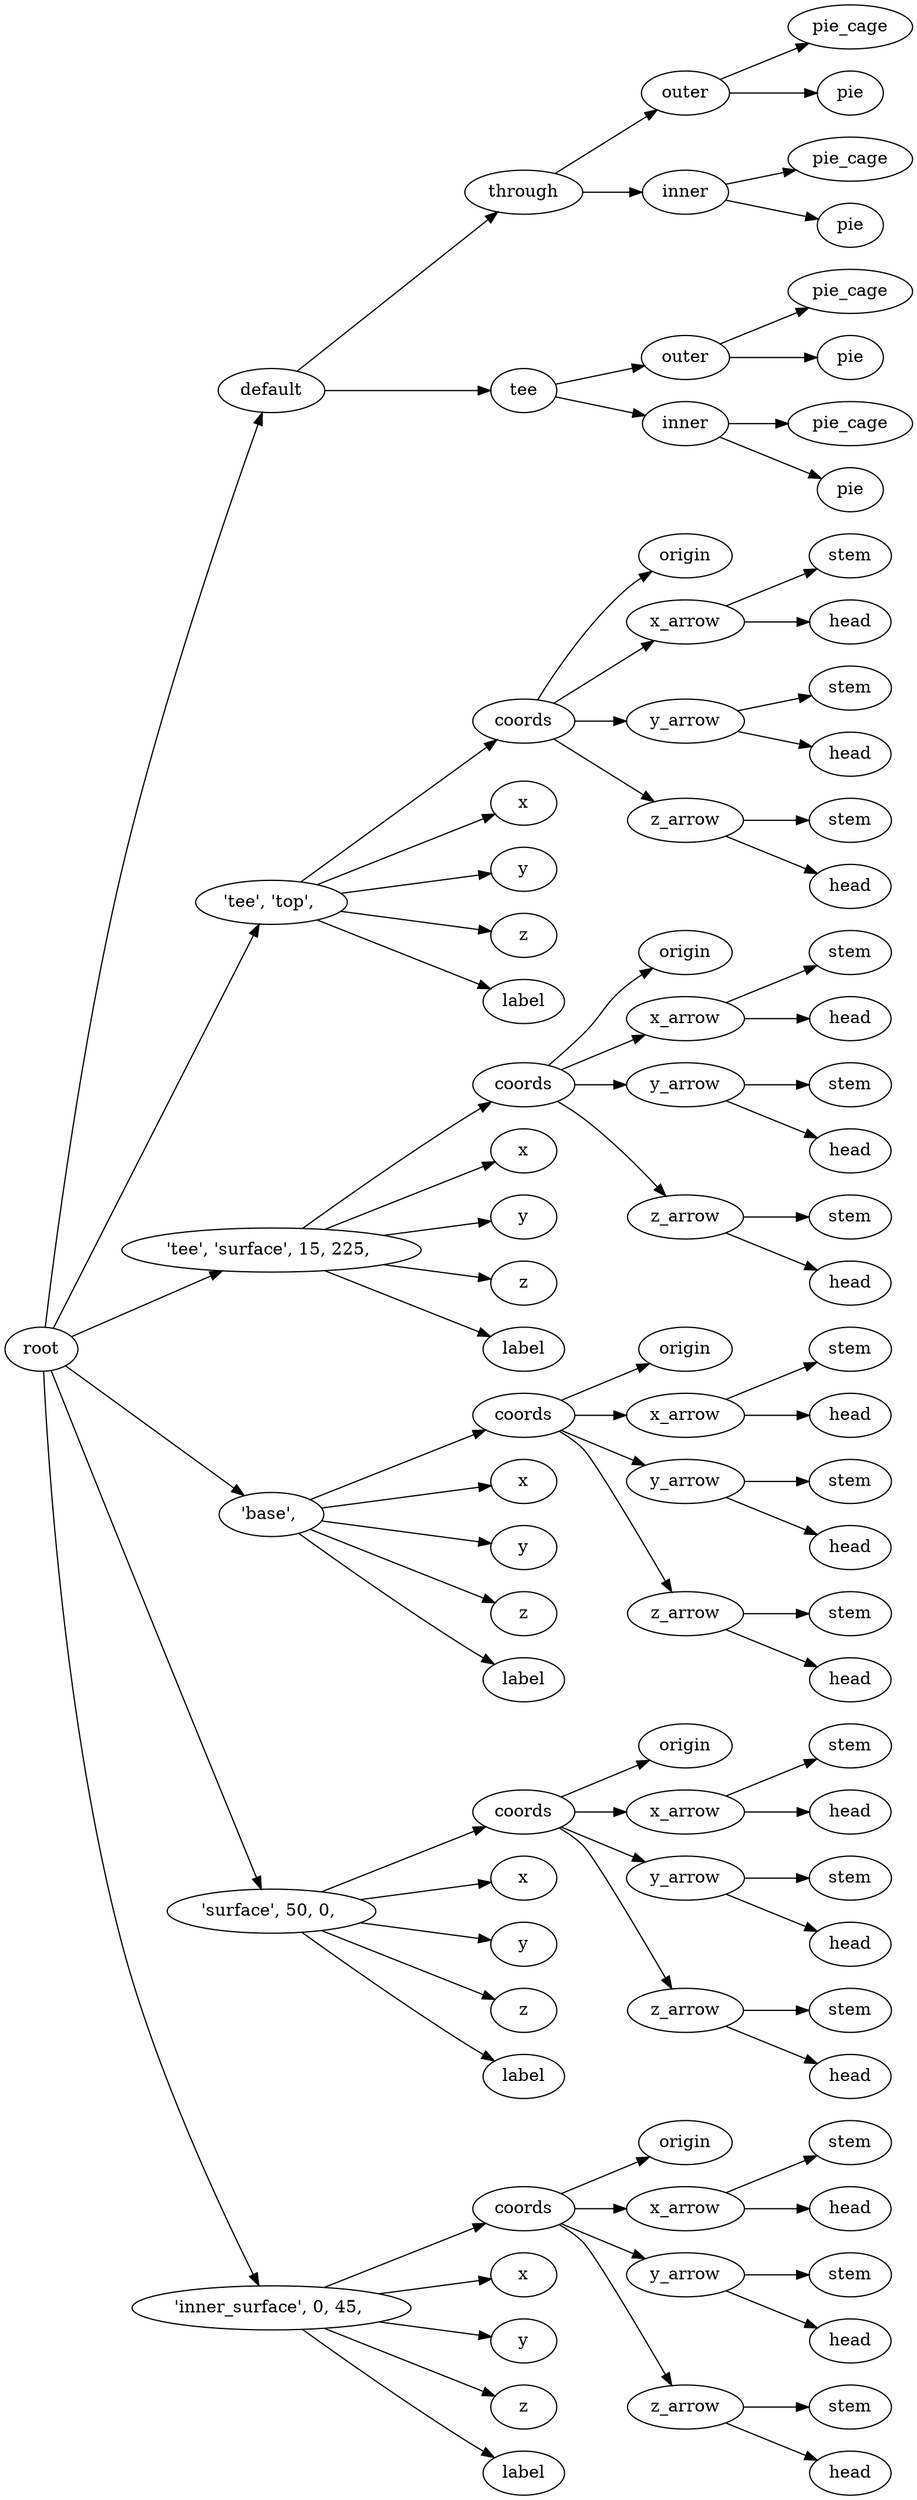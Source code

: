 digraph default {
	graph [rankdir=LR]
	root_109 [label=root href="javascript:s=&quot;\(\)\nNone&quot;; console.log(s); alert(s);"]
	default_110 [label=default href="javascript:s=&quot;\(&#x27;default&#x27;,\)\nTeePipe&quot;; console.log(s); alert(s);" tooltip=TeePipe]
	through_111 [label=through href="javascript:s=&quot;\(&#x27;default&#x27;,\ &#x27;through&#x27;\)\nPipe&quot;; console.log(s); alert(s);" tooltip=Pipe]
	outer_112 [label=outer href="javascript:s=&quot;\(&#x27;default&#x27;,\ &#x27;through&#x27;,\ &#x27;outer&#x27;\)\nPie&quot;; console.log(s); alert(s);" tooltip=Pie]
	pie_cage_113 [label=pie_cage href="javascript:s=&quot;\(&#x27;default&#x27;,\ &#x27;through&#x27;,\ &#x27;outer&#x27;,\ &#x27;pie_cage&#x27;\)\nCylinder&quot;; console.log(s); alert(s);" tooltip=Cylinder]
	pie_114 [label=pie href="javascript:s=&quot;\(&#x27;default&#x27;,\ &#x27;through&#x27;,\ &#x27;outer&#x27;,\ &#x27;pie&#x27;\)\nRotateExtrude&quot;; console.log(s); alert(s);" tooltip=RotateExtrude]
	inner_115 [label=inner href="javascript:s=&quot;\(&#x27;default&#x27;,\ &#x27;through&#x27;,\ &#x27;inner&#x27;\)\nPie&quot;; console.log(s); alert(s);" tooltip=Pie]
	pie_cage_116 [label=pie_cage href="javascript:s=&quot;\(&#x27;default&#x27;,\ &#x27;through&#x27;,\ &#x27;inner&#x27;,\ &#x27;pie_cage&#x27;\)\nCylinder&quot;; console.log(s); alert(s);" tooltip=Cylinder]
	pie_117 [label=pie href="javascript:s=&quot;\(&#x27;default&#x27;,\ &#x27;through&#x27;,\ &#x27;inner&#x27;,\ &#x27;pie&#x27;\)\nRotateExtrude&quot;; console.log(s); alert(s);" tooltip=RotateExtrude]
	tee_118 [label=tee href="javascript:s=&quot;\(&#x27;default&#x27;,\ &#x27;tee&#x27;\)\nPipe&quot;; console.log(s); alert(s);" tooltip=Pipe]
	outer_119 [label=outer href="javascript:s=&quot;\(&#x27;default&#x27;,\ &#x27;tee&#x27;,\ &#x27;outer&#x27;\)\nPie&quot;; console.log(s); alert(s);" tooltip=Pie]
	pie_cage_120 [label=pie_cage href="javascript:s=&quot;\(&#x27;default&#x27;,\ &#x27;tee&#x27;,\ &#x27;outer&#x27;,\ &#x27;pie_cage&#x27;\)\nCylinder&quot;; console.log(s); alert(s);" tooltip=Cylinder]
	pie_121 [label=pie href="javascript:s=&quot;\(&#x27;default&#x27;,\ &#x27;tee&#x27;,\ &#x27;outer&#x27;,\ &#x27;pie&#x27;\)\nRotateExtrude&quot;; console.log(s); alert(s);" tooltip=RotateExtrude]
	inner_122 [label=inner href="javascript:s=&quot;\(&#x27;default&#x27;,\ &#x27;tee&#x27;,\ &#x27;inner&#x27;\)\nPie&quot;; console.log(s); alert(s);" tooltip=Pie]
	pie_cage_123 [label=pie_cage href="javascript:s=&quot;\(&#x27;default&#x27;,\ &#x27;tee&#x27;,\ &#x27;inner&#x27;,\ &#x27;pie_cage&#x27;\)\nCylinder&quot;; console.log(s); alert(s);" tooltip=Cylinder]
	pie_124 [label=pie href="javascript:s=&quot;\(&#x27;default&#x27;,\ &#x27;tee&#x27;,\ &#x27;inner&#x27;,\ &#x27;pie&#x27;\)\nRotateExtrude&quot;; console.log(s); alert(s);" tooltip=RotateExtrude]
	125 [label="'tee',\ 'top',\ " href="javascript:s=&quot;\(&quot;&#x27;tee&#x27;,\ &#x27;top&#x27;,\ &quot;,\)\nAnnotatedCoordinates&quot;; console.log(s); alert(s);" tooltip=AnnotatedCoordinates]
	coords_126 [label=coords href="javascript:s=&quot;\(&quot;&#x27;tee&#x27;,\ &#x27;top&#x27;,\ &quot;,\ &#x27;coords&#x27;\)\nCoordinates&quot;; console.log(s); alert(s);" tooltip=Coordinates]
	origin_127 [label=origin href="javascript:s=&quot;\(&quot;&#x27;tee&#x27;,\ &#x27;top&#x27;,\ &quot;,\ &#x27;coords&#x27;,\ &#x27;origin&#x27;\)\nCoordinatesCage&quot;; console.log(s); alert(s);" tooltip=CoordinatesCage]
	x_arrow_128 [label=x_arrow href="javascript:s=&quot;\(&quot;&#x27;tee&#x27;,\ &#x27;top&#x27;,\ &quot;,\ &#x27;coords&#x27;,\ &#x27;x_arrow&#x27;\)\nArrow&quot;; console.log(s); alert(s);" tooltip=Arrow]
	stem_129 [label=stem href="javascript:s=&quot;\(&quot;&#x27;tee&#x27;,\ &#x27;top&#x27;,\ &quot;,\ &#x27;coords&#x27;,\ &#x27;x_arrow&#x27;,\ &#x27;stem&#x27;\)\nCone&quot;; console.log(s); alert(s);" tooltip=Cone]
	head_130 [label=head href="javascript:s=&quot;\(&quot;&#x27;tee&#x27;,\ &#x27;top&#x27;,\ &quot;,\ &#x27;coords&#x27;,\ &#x27;x_arrow&#x27;,\ &#x27;head&#x27;\)\nCone&quot;; console.log(s); alert(s);" tooltip=Cone]
	y_arrow_131 [label=y_arrow href="javascript:s=&quot;\(&quot;&#x27;tee&#x27;,\ &#x27;top&#x27;,\ &quot;,\ &#x27;coords&#x27;,\ &#x27;y_arrow&#x27;\)\nArrow&quot;; console.log(s); alert(s);" tooltip=Arrow]
	stem_132 [label=stem href="javascript:s=&quot;\(&quot;&#x27;tee&#x27;,\ &#x27;top&#x27;,\ &quot;,\ &#x27;coords&#x27;,\ &#x27;y_arrow&#x27;,\ &#x27;stem&#x27;\)\nCone&quot;; console.log(s); alert(s);" tooltip=Cone]
	head_133 [label=head href="javascript:s=&quot;\(&quot;&#x27;tee&#x27;,\ &#x27;top&#x27;,\ &quot;,\ &#x27;coords&#x27;,\ &#x27;y_arrow&#x27;,\ &#x27;head&#x27;\)\nCone&quot;; console.log(s); alert(s);" tooltip=Cone]
	z_arrow_134 [label=z_arrow href="javascript:s=&quot;\(&quot;&#x27;tee&#x27;,\ &#x27;top&#x27;,\ &quot;,\ &#x27;coords&#x27;,\ &#x27;z_arrow&#x27;\)\nArrow&quot;; console.log(s); alert(s);" tooltip=Arrow]
	stem_135 [label=stem href="javascript:s=&quot;\(&quot;&#x27;tee&#x27;,\ &#x27;top&#x27;,\ &quot;,\ &#x27;coords&#x27;,\ &#x27;z_arrow&#x27;,\ &#x27;stem&#x27;\)\nCone&quot;; console.log(s); alert(s);" tooltip=Cone]
	head_136 [label=head href="javascript:s=&quot;\(&quot;&#x27;tee&#x27;,\ &#x27;top&#x27;,\ &quot;,\ &#x27;coords&#x27;,\ &#x27;z_arrow&#x27;,\ &#x27;head&#x27;\)\nCone&quot;; console.log(s); alert(s);" tooltip=Cone]
	x_137 [label=x href="javascript:s=&quot;\(&quot;&#x27;tee&#x27;,\ &#x27;top&#x27;,\ &quot;,\ &#x27;x&#x27;\)\nText&quot;; console.log(s); alert(s);" tooltip=Text]
	y_138 [label=y href="javascript:s=&quot;\(&quot;&#x27;tee&#x27;,\ &#x27;top&#x27;,\ &quot;,\ &#x27;y&#x27;\)\nText&quot;; console.log(s); alert(s);" tooltip=Text]
	z_139 [label=z href="javascript:s=&quot;\(&quot;&#x27;tee&#x27;,\ &#x27;top&#x27;,\ &quot;,\ &#x27;z&#x27;\)\nText&quot;; console.log(s); alert(s);" tooltip=Text]
	label_140 [label=label href="javascript:s=&quot;\(&quot;&#x27;tee&#x27;,\ &#x27;top&#x27;,\ &quot;,\ &#x27;label&#x27;\)\nText&quot;; console.log(s); alert(s);" tooltip=Text]
	141 [label="'tee',\ 'surface',\ 15,\ 225,\ " href="javascript:s=&quot;\(&quot;&#x27;tee&#x27;,\ &#x27;surface&#x27;,\ 15,\ 225,\ &quot;,\)\nAnnotatedCoordinates&quot;; console.log(s); alert(s);" tooltip=AnnotatedCoordinates]
	coords_142 [label=coords href="javascript:s=&quot;\(&quot;&#x27;tee&#x27;,\ &#x27;surface&#x27;,\ 15,\ 225,\ &quot;,\ &#x27;coords&#x27;\)\nCoordinates&quot;; console.log(s); alert(s);" tooltip=Coordinates]
	origin_143 [label=origin href="javascript:s=&quot;\(&quot;&#x27;tee&#x27;,\ &#x27;surface&#x27;,\ 15,\ 225,\ &quot;,\ &#x27;coords&#x27;,\ &#x27;origin&#x27;\)\nCoordinatesCage&quot;; console.log(s); alert(s);" tooltip=CoordinatesCage]
	x_arrow_144 [label=x_arrow href="javascript:s=&quot;\(&quot;&#x27;tee&#x27;,\ &#x27;surface&#x27;,\ 15,\ 225,\ &quot;,\ &#x27;coords&#x27;,\ &#x27;x_arrow&#x27;\)\nArrow&quot;; console.log(s); alert(s);" tooltip=Arrow]
	stem_145 [label=stem href="javascript:s=&quot;\(&quot;&#x27;tee&#x27;,\ &#x27;surface&#x27;,\ 15,\ 225,\ &quot;,\ &#x27;coords&#x27;,\ &#x27;x_arrow&#x27;,\ &#x27;stem&#x27;\)\nCone&quot;; console.log(s); alert(s);" tooltip=Cone]
	head_146 [label=head href="javascript:s=&quot;\(&quot;&#x27;tee&#x27;,\ &#x27;surface&#x27;,\ 15,\ 225,\ &quot;,\ &#x27;coords&#x27;,\ &#x27;x_arrow&#x27;,\ &#x27;head&#x27;\)\nCone&quot;; console.log(s); alert(s);" tooltip=Cone]
	y_arrow_147 [label=y_arrow href="javascript:s=&quot;\(&quot;&#x27;tee&#x27;,\ &#x27;surface&#x27;,\ 15,\ 225,\ &quot;,\ &#x27;coords&#x27;,\ &#x27;y_arrow&#x27;\)\nArrow&quot;; console.log(s); alert(s);" tooltip=Arrow]
	stem_148 [label=stem href="javascript:s=&quot;\(&quot;&#x27;tee&#x27;,\ &#x27;surface&#x27;,\ 15,\ 225,\ &quot;,\ &#x27;coords&#x27;,\ &#x27;y_arrow&#x27;,\ &#x27;stem&#x27;\)\nCone&quot;; console.log(s); alert(s);" tooltip=Cone]
	head_149 [label=head href="javascript:s=&quot;\(&quot;&#x27;tee&#x27;,\ &#x27;surface&#x27;,\ 15,\ 225,\ &quot;,\ &#x27;coords&#x27;,\ &#x27;y_arrow&#x27;,\ &#x27;head&#x27;\)\nCone&quot;; console.log(s); alert(s);" tooltip=Cone]
	z_arrow_150 [label=z_arrow href="javascript:s=&quot;\(&quot;&#x27;tee&#x27;,\ &#x27;surface&#x27;,\ 15,\ 225,\ &quot;,\ &#x27;coords&#x27;,\ &#x27;z_arrow&#x27;\)\nArrow&quot;; console.log(s); alert(s);" tooltip=Arrow]
	stem_151 [label=stem href="javascript:s=&quot;\(&quot;&#x27;tee&#x27;,\ &#x27;surface&#x27;,\ 15,\ 225,\ &quot;,\ &#x27;coords&#x27;,\ &#x27;z_arrow&#x27;,\ &#x27;stem&#x27;\)\nCone&quot;; console.log(s); alert(s);" tooltip=Cone]
	head_152 [label=head href="javascript:s=&quot;\(&quot;&#x27;tee&#x27;,\ &#x27;surface&#x27;,\ 15,\ 225,\ &quot;,\ &#x27;coords&#x27;,\ &#x27;z_arrow&#x27;,\ &#x27;head&#x27;\)\nCone&quot;; console.log(s); alert(s);" tooltip=Cone]
	x_153 [label=x href="javascript:s=&quot;\(&quot;&#x27;tee&#x27;,\ &#x27;surface&#x27;,\ 15,\ 225,\ &quot;,\ &#x27;x&#x27;\)\nText&quot;; console.log(s); alert(s);" tooltip=Text]
	y_154 [label=y href="javascript:s=&quot;\(&quot;&#x27;tee&#x27;,\ &#x27;surface&#x27;,\ 15,\ 225,\ &quot;,\ &#x27;y&#x27;\)\nText&quot;; console.log(s); alert(s);" tooltip=Text]
	z_155 [label=z href="javascript:s=&quot;\(&quot;&#x27;tee&#x27;,\ &#x27;surface&#x27;,\ 15,\ 225,\ &quot;,\ &#x27;z&#x27;\)\nText&quot;; console.log(s); alert(s);" tooltip=Text]
	label_156 [label=label href="javascript:s=&quot;\(&quot;&#x27;tee&#x27;,\ &#x27;surface&#x27;,\ 15,\ 225,\ &quot;,\ &#x27;label&#x27;\)\nText&quot;; console.log(s); alert(s);" tooltip=Text]
	157 [label="'base',\ " href="javascript:s=&quot;\(&quot;&#x27;base&#x27;,\ &quot;,\)\nAnnotatedCoordinates&quot;; console.log(s); alert(s);" tooltip=AnnotatedCoordinates]
	coords_158 [label=coords href="javascript:s=&quot;\(&quot;&#x27;base&#x27;,\ &quot;,\ &#x27;coords&#x27;\)\nCoordinates&quot;; console.log(s); alert(s);" tooltip=Coordinates]
	origin_159 [label=origin href="javascript:s=&quot;\(&quot;&#x27;base&#x27;,\ &quot;,\ &#x27;coords&#x27;,\ &#x27;origin&#x27;\)\nCoordinatesCage&quot;; console.log(s); alert(s);" tooltip=CoordinatesCage]
	x_arrow_160 [label=x_arrow href="javascript:s=&quot;\(&quot;&#x27;base&#x27;,\ &quot;,\ &#x27;coords&#x27;,\ &#x27;x_arrow&#x27;\)\nArrow&quot;; console.log(s); alert(s);" tooltip=Arrow]
	stem_161 [label=stem href="javascript:s=&quot;\(&quot;&#x27;base&#x27;,\ &quot;,\ &#x27;coords&#x27;,\ &#x27;x_arrow&#x27;,\ &#x27;stem&#x27;\)\nCone&quot;; console.log(s); alert(s);" tooltip=Cone]
	head_162 [label=head href="javascript:s=&quot;\(&quot;&#x27;base&#x27;,\ &quot;,\ &#x27;coords&#x27;,\ &#x27;x_arrow&#x27;,\ &#x27;head&#x27;\)\nCone&quot;; console.log(s); alert(s);" tooltip=Cone]
	y_arrow_163 [label=y_arrow href="javascript:s=&quot;\(&quot;&#x27;base&#x27;,\ &quot;,\ &#x27;coords&#x27;,\ &#x27;y_arrow&#x27;\)\nArrow&quot;; console.log(s); alert(s);" tooltip=Arrow]
	stem_164 [label=stem href="javascript:s=&quot;\(&quot;&#x27;base&#x27;,\ &quot;,\ &#x27;coords&#x27;,\ &#x27;y_arrow&#x27;,\ &#x27;stem&#x27;\)\nCone&quot;; console.log(s); alert(s);" tooltip=Cone]
	head_165 [label=head href="javascript:s=&quot;\(&quot;&#x27;base&#x27;,\ &quot;,\ &#x27;coords&#x27;,\ &#x27;y_arrow&#x27;,\ &#x27;head&#x27;\)\nCone&quot;; console.log(s); alert(s);" tooltip=Cone]
	z_arrow_166 [label=z_arrow href="javascript:s=&quot;\(&quot;&#x27;base&#x27;,\ &quot;,\ &#x27;coords&#x27;,\ &#x27;z_arrow&#x27;\)\nArrow&quot;; console.log(s); alert(s);" tooltip=Arrow]
	stem_167 [label=stem href="javascript:s=&quot;\(&quot;&#x27;base&#x27;,\ &quot;,\ &#x27;coords&#x27;,\ &#x27;z_arrow&#x27;,\ &#x27;stem&#x27;\)\nCone&quot;; console.log(s); alert(s);" tooltip=Cone]
	head_168 [label=head href="javascript:s=&quot;\(&quot;&#x27;base&#x27;,\ &quot;,\ &#x27;coords&#x27;,\ &#x27;z_arrow&#x27;,\ &#x27;head&#x27;\)\nCone&quot;; console.log(s); alert(s);" tooltip=Cone]
	x_169 [label=x href="javascript:s=&quot;\(&quot;&#x27;base&#x27;,\ &quot;,\ &#x27;x&#x27;\)\nText&quot;; console.log(s); alert(s);" tooltip=Text]
	y_170 [label=y href="javascript:s=&quot;\(&quot;&#x27;base&#x27;,\ &quot;,\ &#x27;y&#x27;\)\nText&quot;; console.log(s); alert(s);" tooltip=Text]
	z_171 [label=z href="javascript:s=&quot;\(&quot;&#x27;base&#x27;,\ &quot;,\ &#x27;z&#x27;\)\nText&quot;; console.log(s); alert(s);" tooltip=Text]
	label_172 [label=label href="javascript:s=&quot;\(&quot;&#x27;base&#x27;,\ &quot;,\ &#x27;label&#x27;\)\nText&quot;; console.log(s); alert(s);" tooltip=Text]
	173 [label="'surface',\ 50,\ 0,\ " href="javascript:s=&quot;\(&quot;&#x27;surface&#x27;,\ 50,\ 0,\ &quot;,\)\nAnnotatedCoordinates&quot;; console.log(s); alert(s);" tooltip=AnnotatedCoordinates]
	coords_174 [label=coords href="javascript:s=&quot;\(&quot;&#x27;surface&#x27;,\ 50,\ 0,\ &quot;,\ &#x27;coords&#x27;\)\nCoordinates&quot;; console.log(s); alert(s);" tooltip=Coordinates]
	origin_175 [label=origin href="javascript:s=&quot;\(&quot;&#x27;surface&#x27;,\ 50,\ 0,\ &quot;,\ &#x27;coords&#x27;,\ &#x27;origin&#x27;\)\nCoordinatesCage&quot;; console.log(s); alert(s);" tooltip=CoordinatesCage]
	x_arrow_176 [label=x_arrow href="javascript:s=&quot;\(&quot;&#x27;surface&#x27;,\ 50,\ 0,\ &quot;,\ &#x27;coords&#x27;,\ &#x27;x_arrow&#x27;\)\nArrow&quot;; console.log(s); alert(s);" tooltip=Arrow]
	stem_177 [label=stem href="javascript:s=&quot;\(&quot;&#x27;surface&#x27;,\ 50,\ 0,\ &quot;,\ &#x27;coords&#x27;,\ &#x27;x_arrow&#x27;,\ &#x27;stem&#x27;\)\nCone&quot;; console.log(s); alert(s);" tooltip=Cone]
	head_178 [label=head href="javascript:s=&quot;\(&quot;&#x27;surface&#x27;,\ 50,\ 0,\ &quot;,\ &#x27;coords&#x27;,\ &#x27;x_arrow&#x27;,\ &#x27;head&#x27;\)\nCone&quot;; console.log(s); alert(s);" tooltip=Cone]
	y_arrow_179 [label=y_arrow href="javascript:s=&quot;\(&quot;&#x27;surface&#x27;,\ 50,\ 0,\ &quot;,\ &#x27;coords&#x27;,\ &#x27;y_arrow&#x27;\)\nArrow&quot;; console.log(s); alert(s);" tooltip=Arrow]
	stem_180 [label=stem href="javascript:s=&quot;\(&quot;&#x27;surface&#x27;,\ 50,\ 0,\ &quot;,\ &#x27;coords&#x27;,\ &#x27;y_arrow&#x27;,\ &#x27;stem&#x27;\)\nCone&quot;; console.log(s); alert(s);" tooltip=Cone]
	head_181 [label=head href="javascript:s=&quot;\(&quot;&#x27;surface&#x27;,\ 50,\ 0,\ &quot;,\ &#x27;coords&#x27;,\ &#x27;y_arrow&#x27;,\ &#x27;head&#x27;\)\nCone&quot;; console.log(s); alert(s);" tooltip=Cone]
	z_arrow_182 [label=z_arrow href="javascript:s=&quot;\(&quot;&#x27;surface&#x27;,\ 50,\ 0,\ &quot;,\ &#x27;coords&#x27;,\ &#x27;z_arrow&#x27;\)\nArrow&quot;; console.log(s); alert(s);" tooltip=Arrow]
	stem_183 [label=stem href="javascript:s=&quot;\(&quot;&#x27;surface&#x27;,\ 50,\ 0,\ &quot;,\ &#x27;coords&#x27;,\ &#x27;z_arrow&#x27;,\ &#x27;stem&#x27;\)\nCone&quot;; console.log(s); alert(s);" tooltip=Cone]
	head_184 [label=head href="javascript:s=&quot;\(&quot;&#x27;surface&#x27;,\ 50,\ 0,\ &quot;,\ &#x27;coords&#x27;,\ &#x27;z_arrow&#x27;,\ &#x27;head&#x27;\)\nCone&quot;; console.log(s); alert(s);" tooltip=Cone]
	x_185 [label=x href="javascript:s=&quot;\(&quot;&#x27;surface&#x27;,\ 50,\ 0,\ &quot;,\ &#x27;x&#x27;\)\nText&quot;; console.log(s); alert(s);" tooltip=Text]
	y_186 [label=y href="javascript:s=&quot;\(&quot;&#x27;surface&#x27;,\ 50,\ 0,\ &quot;,\ &#x27;y&#x27;\)\nText&quot;; console.log(s); alert(s);" tooltip=Text]
	z_187 [label=z href="javascript:s=&quot;\(&quot;&#x27;surface&#x27;,\ 50,\ 0,\ &quot;,\ &#x27;z&#x27;\)\nText&quot;; console.log(s); alert(s);" tooltip=Text]
	label_188 [label=label href="javascript:s=&quot;\(&quot;&#x27;surface&#x27;,\ 50,\ 0,\ &quot;,\ &#x27;label&#x27;\)\nText&quot;; console.log(s); alert(s);" tooltip=Text]
	189 [label="'inner_surface',\ 0,\ 45,\ " href="javascript:s=&quot;\(&quot;&#x27;inner_surface&#x27;,\ 0,\ 45,\ &quot;,\)\nAnnotatedCoordinates&quot;; console.log(s); alert(s);" tooltip=AnnotatedCoordinates]
	coords_190 [label=coords href="javascript:s=&quot;\(&quot;&#x27;inner_surface&#x27;,\ 0,\ 45,\ &quot;,\ &#x27;coords&#x27;\)\nCoordinates&quot;; console.log(s); alert(s);" tooltip=Coordinates]
	origin_191 [label=origin href="javascript:s=&quot;\(&quot;&#x27;inner_surface&#x27;,\ 0,\ 45,\ &quot;,\ &#x27;coords&#x27;,\ &#x27;origin&#x27;\)\nCoordinatesCage&quot;; console.log(s); alert(s);" tooltip=CoordinatesCage]
	x_arrow_192 [label=x_arrow href="javascript:s=&quot;\(&quot;&#x27;inner_surface&#x27;,\ 0,\ 45,\ &quot;,\ &#x27;coords&#x27;,\ &#x27;x_arrow&#x27;\)\nArrow&quot;; console.log(s); alert(s);" tooltip=Arrow]
	stem_193 [label=stem href="javascript:s=&quot;\(&quot;&#x27;inner_surface&#x27;,\ 0,\ 45,\ &quot;,\ &#x27;coords&#x27;,\ &#x27;x_arrow&#x27;,\ &#x27;stem&#x27;\)\nCone&quot;; console.log(s); alert(s);" tooltip=Cone]
	head_194 [label=head href="javascript:s=&quot;\(&quot;&#x27;inner_surface&#x27;,\ 0,\ 45,\ &quot;,\ &#x27;coords&#x27;,\ &#x27;x_arrow&#x27;,\ &#x27;head&#x27;\)\nCone&quot;; console.log(s); alert(s);" tooltip=Cone]
	y_arrow_195 [label=y_arrow href="javascript:s=&quot;\(&quot;&#x27;inner_surface&#x27;,\ 0,\ 45,\ &quot;,\ &#x27;coords&#x27;,\ &#x27;y_arrow&#x27;\)\nArrow&quot;; console.log(s); alert(s);" tooltip=Arrow]
	stem_196 [label=stem href="javascript:s=&quot;\(&quot;&#x27;inner_surface&#x27;,\ 0,\ 45,\ &quot;,\ &#x27;coords&#x27;,\ &#x27;y_arrow&#x27;,\ &#x27;stem&#x27;\)\nCone&quot;; console.log(s); alert(s);" tooltip=Cone]
	head_197 [label=head href="javascript:s=&quot;\(&quot;&#x27;inner_surface&#x27;,\ 0,\ 45,\ &quot;,\ &#x27;coords&#x27;,\ &#x27;y_arrow&#x27;,\ &#x27;head&#x27;\)\nCone&quot;; console.log(s); alert(s);" tooltip=Cone]
	z_arrow_198 [label=z_arrow href="javascript:s=&quot;\(&quot;&#x27;inner_surface&#x27;,\ 0,\ 45,\ &quot;,\ &#x27;coords&#x27;,\ &#x27;z_arrow&#x27;\)\nArrow&quot;; console.log(s); alert(s);" tooltip=Arrow]
	stem_199 [label=stem href="javascript:s=&quot;\(&quot;&#x27;inner_surface&#x27;,\ 0,\ 45,\ &quot;,\ &#x27;coords&#x27;,\ &#x27;z_arrow&#x27;,\ &#x27;stem&#x27;\)\nCone&quot;; console.log(s); alert(s);" tooltip=Cone]
	head_200 [label=head href="javascript:s=&quot;\(&quot;&#x27;inner_surface&#x27;,\ 0,\ 45,\ &quot;,\ &#x27;coords&#x27;,\ &#x27;z_arrow&#x27;,\ &#x27;head&#x27;\)\nCone&quot;; console.log(s); alert(s);" tooltip=Cone]
	x_201 [label=x href="javascript:s=&quot;\(&quot;&#x27;inner_surface&#x27;,\ 0,\ 45,\ &quot;,\ &#x27;x&#x27;\)\nText&quot;; console.log(s); alert(s);" tooltip=Text]
	y_202 [label=y href="javascript:s=&quot;\(&quot;&#x27;inner_surface&#x27;,\ 0,\ 45,\ &quot;,\ &#x27;y&#x27;\)\nText&quot;; console.log(s); alert(s);" tooltip=Text]
	z_203 [label=z href="javascript:s=&quot;\(&quot;&#x27;inner_surface&#x27;,\ 0,\ 45,\ &quot;,\ &#x27;z&#x27;\)\nText&quot;; console.log(s); alert(s);" tooltip=Text]
	label_204 [label=label href="javascript:s=&quot;\(&quot;&#x27;inner_surface&#x27;,\ 0,\ 45,\ &quot;,\ &#x27;label&#x27;\)\nText&quot;; console.log(s); alert(s);" tooltip=Text]
	root_109 -> default_110
	default_110 -> through_111
	through_111 -> outer_112
	outer_112 -> pie_cage_113
	outer_112 -> pie_114
	through_111 -> inner_115
	inner_115 -> pie_cage_116
	inner_115 -> pie_117
	default_110 -> tee_118
	tee_118 -> outer_119
	outer_119 -> pie_cage_120
	outer_119 -> pie_121
	tee_118 -> inner_122
	inner_122 -> pie_cage_123
	inner_122 -> pie_124
	root_109 -> 125
	125 -> coords_126
	coords_126 -> origin_127
	coords_126 -> x_arrow_128
	x_arrow_128 -> stem_129
	x_arrow_128 -> head_130
	coords_126 -> y_arrow_131
	y_arrow_131 -> stem_132
	y_arrow_131 -> head_133
	coords_126 -> z_arrow_134
	z_arrow_134 -> stem_135
	z_arrow_134 -> head_136
	125 -> x_137
	125 -> y_138
	125 -> z_139
	125 -> label_140
	root_109 -> 141
	141 -> coords_142
	coords_142 -> origin_143
	coords_142 -> x_arrow_144
	x_arrow_144 -> stem_145
	x_arrow_144 -> head_146
	coords_142 -> y_arrow_147
	y_arrow_147 -> stem_148
	y_arrow_147 -> head_149
	coords_142 -> z_arrow_150
	z_arrow_150 -> stem_151
	z_arrow_150 -> head_152
	141 -> x_153
	141 -> y_154
	141 -> z_155
	141 -> label_156
	root_109 -> 157
	157 -> coords_158
	coords_158 -> origin_159
	coords_158 -> x_arrow_160
	x_arrow_160 -> stem_161
	x_arrow_160 -> head_162
	coords_158 -> y_arrow_163
	y_arrow_163 -> stem_164
	y_arrow_163 -> head_165
	coords_158 -> z_arrow_166
	z_arrow_166 -> stem_167
	z_arrow_166 -> head_168
	157 -> x_169
	157 -> y_170
	157 -> z_171
	157 -> label_172
	root_109 -> 173
	173 -> coords_174
	coords_174 -> origin_175
	coords_174 -> x_arrow_176
	x_arrow_176 -> stem_177
	x_arrow_176 -> head_178
	coords_174 -> y_arrow_179
	y_arrow_179 -> stem_180
	y_arrow_179 -> head_181
	coords_174 -> z_arrow_182
	z_arrow_182 -> stem_183
	z_arrow_182 -> head_184
	173 -> x_185
	173 -> y_186
	173 -> z_187
	173 -> label_188
	root_109 -> 189
	189 -> coords_190
	coords_190 -> origin_191
	coords_190 -> x_arrow_192
	x_arrow_192 -> stem_193
	x_arrow_192 -> head_194
	coords_190 -> y_arrow_195
	y_arrow_195 -> stem_196
	y_arrow_195 -> head_197
	coords_190 -> z_arrow_198
	z_arrow_198 -> stem_199
	z_arrow_198 -> head_200
	189 -> x_201
	189 -> y_202
	189 -> z_203
	189 -> label_204
}
